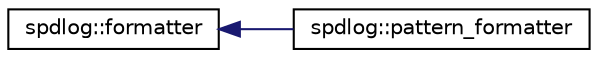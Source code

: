 digraph "Graphical Class Hierarchy"
{
  edge [fontname="Helvetica",fontsize="10",labelfontname="Helvetica",labelfontsize="10"];
  node [fontname="Helvetica",fontsize="10",shape=record];
  rankdir="LR";
  Node1 [label="spdlog::formatter",height=0.2,width=0.4,color="black", fillcolor="white", style="filled",URL="$classspdlog_1_1formatter.html"];
  Node1 -> Node2 [dir="back",color="midnightblue",fontsize="10",style="solid",fontname="Helvetica"];
  Node2 [label="spdlog::pattern_formatter",height=0.2,width=0.4,color="black", fillcolor="white", style="filled",URL="$classspdlog_1_1pattern__formatter.html"];
}
